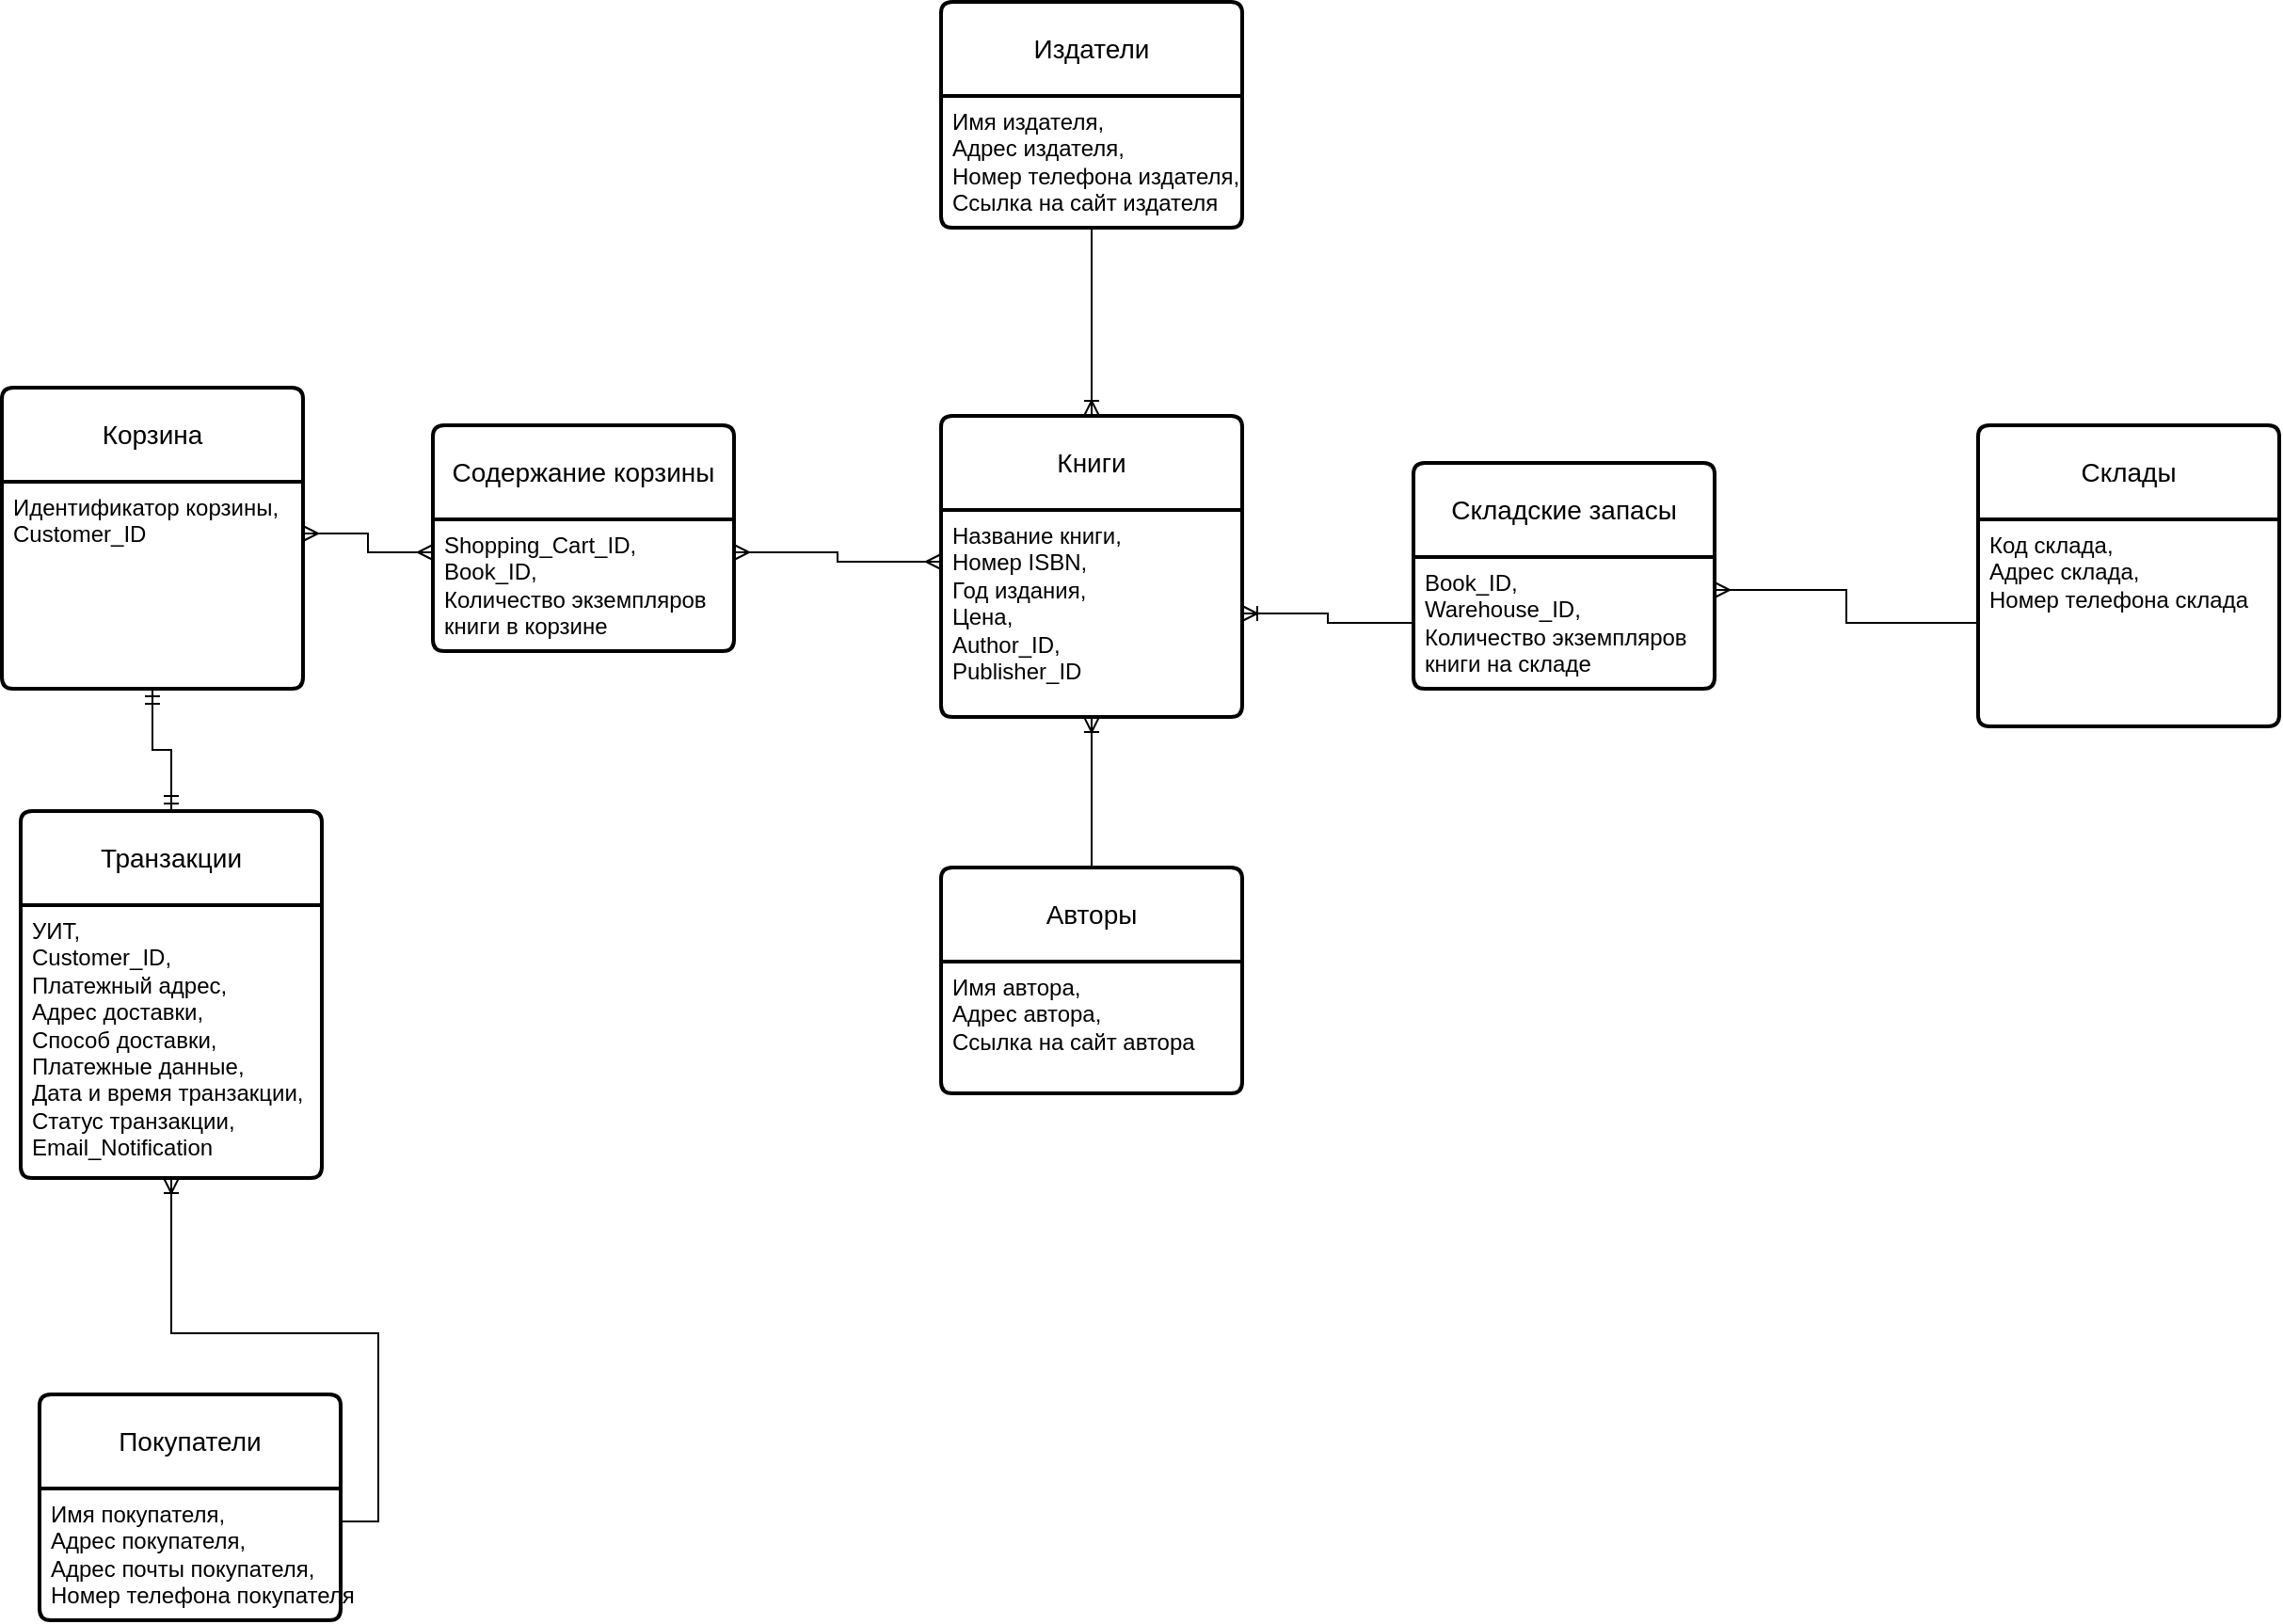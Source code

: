 <mxfile version="21.8.2" type="device">
  <diagram name="Страница — 1" id="Nrh3TIs0oUijX1fJTNYn">
    <mxGraphModel dx="1605" dy="1039" grid="1" gridSize="10" guides="1" tooltips="1" connect="1" arrows="1" fold="1" page="1" pageScale="1" pageWidth="827" pageHeight="1169" math="0" shadow="0">
      <root>
        <mxCell id="0" />
        <mxCell id="1" parent="0" />
        <mxCell id="r8Nsh55Wo7BVCNhZFHVN-23" value="Книги" style="swimlane;childLayout=stackLayout;horizontal=1;startSize=50;horizontalStack=0;rounded=1;fontSize=14;fontStyle=0;strokeWidth=2;resizeParent=0;resizeLast=1;shadow=0;dashed=0;align=center;arcSize=4;whiteSpace=wrap;html=1;" vertex="1" parent="1">
          <mxGeometry x="599" y="490" width="160" height="160" as="geometry" />
        </mxCell>
        <mxCell id="r8Nsh55Wo7BVCNhZFHVN-24" value="Название книги, &lt;br&gt;Номер ISBN, &lt;br&gt;Год издания, &lt;br&gt;Цена, &lt;br&gt;Author_ID, &lt;br&gt;Publisher_ID" style="align=left;strokeColor=none;fillColor=none;spacingLeft=4;fontSize=12;verticalAlign=top;resizable=0;rotatable=0;part=1;html=1;" vertex="1" parent="r8Nsh55Wo7BVCNhZFHVN-23">
          <mxGeometry y="50" width="160" height="110" as="geometry" />
        </mxCell>
        <mxCell id="r8Nsh55Wo7BVCNhZFHVN-51" style="edgeStyle=orthogonalEdgeStyle;rounded=0;orthogonalLoop=1;jettySize=auto;html=1;exitX=0.5;exitY=0;exitDx=0;exitDy=0;entryX=0.5;entryY=1;entryDx=0;entryDy=0;endArrow=ERoneToMany;endFill=0;" edge="1" parent="1" source="r8Nsh55Wo7BVCNhZFHVN-25" target="r8Nsh55Wo7BVCNhZFHVN-24">
          <mxGeometry relative="1" as="geometry" />
        </mxCell>
        <mxCell id="r8Nsh55Wo7BVCNhZFHVN-25" value="Авторы" style="swimlane;childLayout=stackLayout;horizontal=1;startSize=50;horizontalStack=0;rounded=1;fontSize=14;fontStyle=0;strokeWidth=2;resizeParent=0;resizeLast=1;shadow=0;dashed=0;align=center;arcSize=4;whiteSpace=wrap;html=1;" vertex="1" parent="1">
          <mxGeometry x="599" y="730" width="160" height="120" as="geometry" />
        </mxCell>
        <mxCell id="r8Nsh55Wo7BVCNhZFHVN-26" value="Имя автора, &lt;br&gt;Адрес автора, &lt;br&gt;Ссылка на сайт автора" style="align=left;strokeColor=none;fillColor=none;spacingLeft=4;fontSize=12;verticalAlign=top;resizable=0;rotatable=0;part=1;html=1;" vertex="1" parent="r8Nsh55Wo7BVCNhZFHVN-25">
          <mxGeometry y="50" width="160" height="70" as="geometry" />
        </mxCell>
        <mxCell id="r8Nsh55Wo7BVCNhZFHVN-35" value="Издатели" style="swimlane;childLayout=stackLayout;horizontal=1;startSize=50;horizontalStack=0;rounded=1;fontSize=14;fontStyle=0;strokeWidth=2;resizeParent=0;resizeLast=1;shadow=0;dashed=0;align=center;arcSize=4;whiteSpace=wrap;html=1;" vertex="1" parent="1">
          <mxGeometry x="599" y="270" width="160" height="120" as="geometry" />
        </mxCell>
        <mxCell id="r8Nsh55Wo7BVCNhZFHVN-36" value="Имя издателя, &lt;br&gt;Адрес издателя, &lt;br&gt;Номер телефона издателя, &lt;br&gt;Ссылка на сайт издателя" style="align=left;strokeColor=none;fillColor=none;spacingLeft=4;fontSize=12;verticalAlign=top;resizable=0;rotatable=0;part=1;html=1;" vertex="1" parent="r8Nsh55Wo7BVCNhZFHVN-35">
          <mxGeometry y="50" width="160" height="70" as="geometry" />
        </mxCell>
        <mxCell id="r8Nsh55Wo7BVCNhZFHVN-37" value="Склады" style="swimlane;childLayout=stackLayout;horizontal=1;startSize=50;horizontalStack=0;rounded=1;fontSize=14;fontStyle=0;strokeWidth=2;resizeParent=0;resizeLast=1;shadow=0;dashed=0;align=center;arcSize=4;whiteSpace=wrap;html=1;" vertex="1" parent="1">
          <mxGeometry x="1150" y="495" width="160" height="160" as="geometry" />
        </mxCell>
        <mxCell id="r8Nsh55Wo7BVCNhZFHVN-38" value="Код склада, &lt;br&gt;Адрес склада, &lt;br&gt;Номер телефона склада" style="align=left;strokeColor=none;fillColor=none;spacingLeft=4;fontSize=12;verticalAlign=top;resizable=0;rotatable=0;part=1;html=1;" vertex="1" parent="r8Nsh55Wo7BVCNhZFHVN-37">
          <mxGeometry y="50" width="160" height="110" as="geometry" />
        </mxCell>
        <mxCell id="r8Nsh55Wo7BVCNhZFHVN-39" value="Складские запасы" style="swimlane;childLayout=stackLayout;horizontal=1;startSize=50;horizontalStack=0;rounded=1;fontSize=14;fontStyle=0;strokeWidth=2;resizeParent=0;resizeLast=1;shadow=0;dashed=0;align=center;arcSize=4;whiteSpace=wrap;html=1;" vertex="1" parent="1">
          <mxGeometry x="850" y="515" width="160" height="120" as="geometry" />
        </mxCell>
        <mxCell id="r8Nsh55Wo7BVCNhZFHVN-40" value="Book_ID, &lt;br&gt;Warehouse_ID, &lt;br&gt;Количество экземпляров &lt;br&gt;книги на складе" style="align=left;strokeColor=none;fillColor=none;spacingLeft=4;fontSize=12;verticalAlign=top;resizable=0;rotatable=0;part=1;html=1;" vertex="1" parent="r8Nsh55Wo7BVCNhZFHVN-39">
          <mxGeometry y="50" width="160" height="70" as="geometry" />
        </mxCell>
        <mxCell id="r8Nsh55Wo7BVCNhZFHVN-41" value="Покупатели" style="swimlane;childLayout=stackLayout;horizontal=1;startSize=50;horizontalStack=0;rounded=1;fontSize=14;fontStyle=0;strokeWidth=2;resizeParent=0;resizeLast=1;shadow=0;dashed=0;align=center;arcSize=4;whiteSpace=wrap;html=1;" vertex="1" parent="1">
          <mxGeometry x="120" y="1010" width="160" height="120" as="geometry" />
        </mxCell>
        <mxCell id="r8Nsh55Wo7BVCNhZFHVN-42" value="Имя покупателя, &lt;br&gt;Адрес покупателя, &lt;br&gt;Адрес почты покупателя, &lt;br&gt;Номер телефона покупателя" style="align=left;strokeColor=none;fillColor=none;spacingLeft=4;fontSize=12;verticalAlign=top;resizable=0;rotatable=0;part=1;html=1;" vertex="1" parent="r8Nsh55Wo7BVCNhZFHVN-41">
          <mxGeometry y="50" width="160" height="70" as="geometry" />
        </mxCell>
        <mxCell id="r8Nsh55Wo7BVCNhZFHVN-43" value="Корзина" style="swimlane;childLayout=stackLayout;horizontal=1;startSize=50;horizontalStack=0;rounded=1;fontSize=14;fontStyle=0;strokeWidth=2;resizeParent=0;resizeLast=1;shadow=0;dashed=0;align=center;arcSize=4;whiteSpace=wrap;html=1;" vertex="1" parent="1">
          <mxGeometry x="100" y="475" width="160" height="160" as="geometry" />
        </mxCell>
        <mxCell id="r8Nsh55Wo7BVCNhZFHVN-44" value="Идентификатор корзины, &lt;br&gt;Customer_ID" style="align=left;strokeColor=none;fillColor=none;spacingLeft=4;fontSize=12;verticalAlign=top;resizable=0;rotatable=0;part=1;html=1;" vertex="1" parent="r8Nsh55Wo7BVCNhZFHVN-43">
          <mxGeometry y="50" width="160" height="110" as="geometry" />
        </mxCell>
        <mxCell id="r8Nsh55Wo7BVCNhZFHVN-45" value="Содержание корзины" style="swimlane;childLayout=stackLayout;horizontal=1;startSize=50;horizontalStack=0;rounded=1;fontSize=14;fontStyle=0;strokeWidth=2;resizeParent=0;resizeLast=1;shadow=0;dashed=0;align=center;arcSize=4;whiteSpace=wrap;html=1;" vertex="1" parent="1">
          <mxGeometry x="329" y="495" width="160" height="120" as="geometry" />
        </mxCell>
        <mxCell id="r8Nsh55Wo7BVCNhZFHVN-46" value="Shopping_Cart_ID, &lt;br&gt;Book_ID, &lt;br&gt;Количество экземпляров &lt;br&gt;книги в корзине" style="align=left;strokeColor=none;fillColor=none;spacingLeft=4;fontSize=12;verticalAlign=top;resizable=0;rotatable=0;part=1;html=1;" vertex="1" parent="r8Nsh55Wo7BVCNhZFHVN-45">
          <mxGeometry y="50" width="160" height="70" as="geometry" />
        </mxCell>
        <mxCell id="r8Nsh55Wo7BVCNhZFHVN-58" style="edgeStyle=orthogonalEdgeStyle;rounded=0;orthogonalLoop=1;jettySize=auto;html=1;exitX=0.5;exitY=0;exitDx=0;exitDy=0;entryX=0.5;entryY=1;entryDx=0;entryDy=0;endArrow=ERmandOne;endFill=0;startArrow=ERmandOne;startFill=0;" edge="1" parent="1" source="r8Nsh55Wo7BVCNhZFHVN-47" target="r8Nsh55Wo7BVCNhZFHVN-44">
          <mxGeometry relative="1" as="geometry" />
        </mxCell>
        <mxCell id="r8Nsh55Wo7BVCNhZFHVN-47" value="Транзакции" style="swimlane;childLayout=stackLayout;horizontal=1;startSize=50;horizontalStack=0;rounded=1;fontSize=14;fontStyle=0;strokeWidth=2;resizeParent=0;resizeLast=1;shadow=0;dashed=0;align=center;arcSize=4;whiteSpace=wrap;html=1;" vertex="1" parent="1">
          <mxGeometry x="110" y="700" width="160" height="195" as="geometry" />
        </mxCell>
        <mxCell id="r8Nsh55Wo7BVCNhZFHVN-48" value="УИТ, &lt;br&gt;Customer_ID, &lt;br&gt;Платежный адрес, &lt;br&gt;Адрес доставки, &lt;br&gt;Способ доставки, &lt;br&gt;Платежные данные, &lt;br&gt;Дата и время транзакции, &lt;br&gt;Статус транзакции, &lt;br&gt;Email_Notification" style="align=left;strokeColor=none;fillColor=none;spacingLeft=4;fontSize=12;verticalAlign=top;resizable=0;rotatable=0;part=1;html=1;" vertex="1" parent="r8Nsh55Wo7BVCNhZFHVN-47">
          <mxGeometry y="50" width="160" height="145" as="geometry" />
        </mxCell>
        <mxCell id="r8Nsh55Wo7BVCNhZFHVN-49" style="edgeStyle=orthogonalEdgeStyle;rounded=0;orthogonalLoop=1;jettySize=auto;html=1;exitX=1;exitY=0.25;exitDx=0;exitDy=0;entryX=0;entryY=0.25;entryDx=0;entryDy=0;startArrow=ERmany;startFill=0;endArrow=ERmany;endFill=0;" edge="1" parent="1" source="r8Nsh55Wo7BVCNhZFHVN-44" target="r8Nsh55Wo7BVCNhZFHVN-46">
          <mxGeometry relative="1" as="geometry" />
        </mxCell>
        <mxCell id="r8Nsh55Wo7BVCNhZFHVN-50" style="edgeStyle=orthogonalEdgeStyle;rounded=0;orthogonalLoop=1;jettySize=auto;html=1;exitX=1;exitY=0.25;exitDx=0;exitDy=0;entryX=0;entryY=0.25;entryDx=0;entryDy=0;endArrow=ERmany;endFill=0;startArrow=ERmany;startFill=0;" edge="1" parent="1" source="r8Nsh55Wo7BVCNhZFHVN-46" target="r8Nsh55Wo7BVCNhZFHVN-24">
          <mxGeometry relative="1" as="geometry" />
        </mxCell>
        <mxCell id="r8Nsh55Wo7BVCNhZFHVN-53" style="edgeStyle=orthogonalEdgeStyle;rounded=0;orthogonalLoop=1;jettySize=auto;html=1;exitX=0.5;exitY=1;exitDx=0;exitDy=0;endArrow=ERoneToMany;endFill=0;" edge="1" parent="1" source="r8Nsh55Wo7BVCNhZFHVN-36" target="r8Nsh55Wo7BVCNhZFHVN-23">
          <mxGeometry relative="1" as="geometry" />
        </mxCell>
        <mxCell id="r8Nsh55Wo7BVCNhZFHVN-54" style="edgeStyle=orthogonalEdgeStyle;rounded=0;orthogonalLoop=1;jettySize=auto;html=1;exitX=0;exitY=0.5;exitDx=0;exitDy=0;entryX=1;entryY=0.25;entryDx=0;entryDy=0;endArrow=ERmany;endFill=0;" edge="1" parent="1" source="r8Nsh55Wo7BVCNhZFHVN-38" target="r8Nsh55Wo7BVCNhZFHVN-40">
          <mxGeometry relative="1" as="geometry" />
        </mxCell>
        <mxCell id="r8Nsh55Wo7BVCNhZFHVN-55" style="edgeStyle=orthogonalEdgeStyle;rounded=0;orthogonalLoop=1;jettySize=auto;html=1;exitX=1;exitY=0.25;exitDx=0;exitDy=0;entryX=0.5;entryY=1;entryDx=0;entryDy=0;endArrow=ERoneToMany;endFill=0;" edge="1" parent="1" source="r8Nsh55Wo7BVCNhZFHVN-42" target="r8Nsh55Wo7BVCNhZFHVN-48">
          <mxGeometry relative="1" as="geometry" />
        </mxCell>
        <mxCell id="r8Nsh55Wo7BVCNhZFHVN-57" style="edgeStyle=orthogonalEdgeStyle;rounded=0;orthogonalLoop=1;jettySize=auto;html=1;exitX=0;exitY=0.5;exitDx=0;exitDy=0;entryX=1;entryY=0.5;entryDx=0;entryDy=0;endArrow=ERoneToMany;endFill=0;" edge="1" parent="1" source="r8Nsh55Wo7BVCNhZFHVN-40" target="r8Nsh55Wo7BVCNhZFHVN-24">
          <mxGeometry relative="1" as="geometry" />
        </mxCell>
      </root>
    </mxGraphModel>
  </diagram>
</mxfile>

